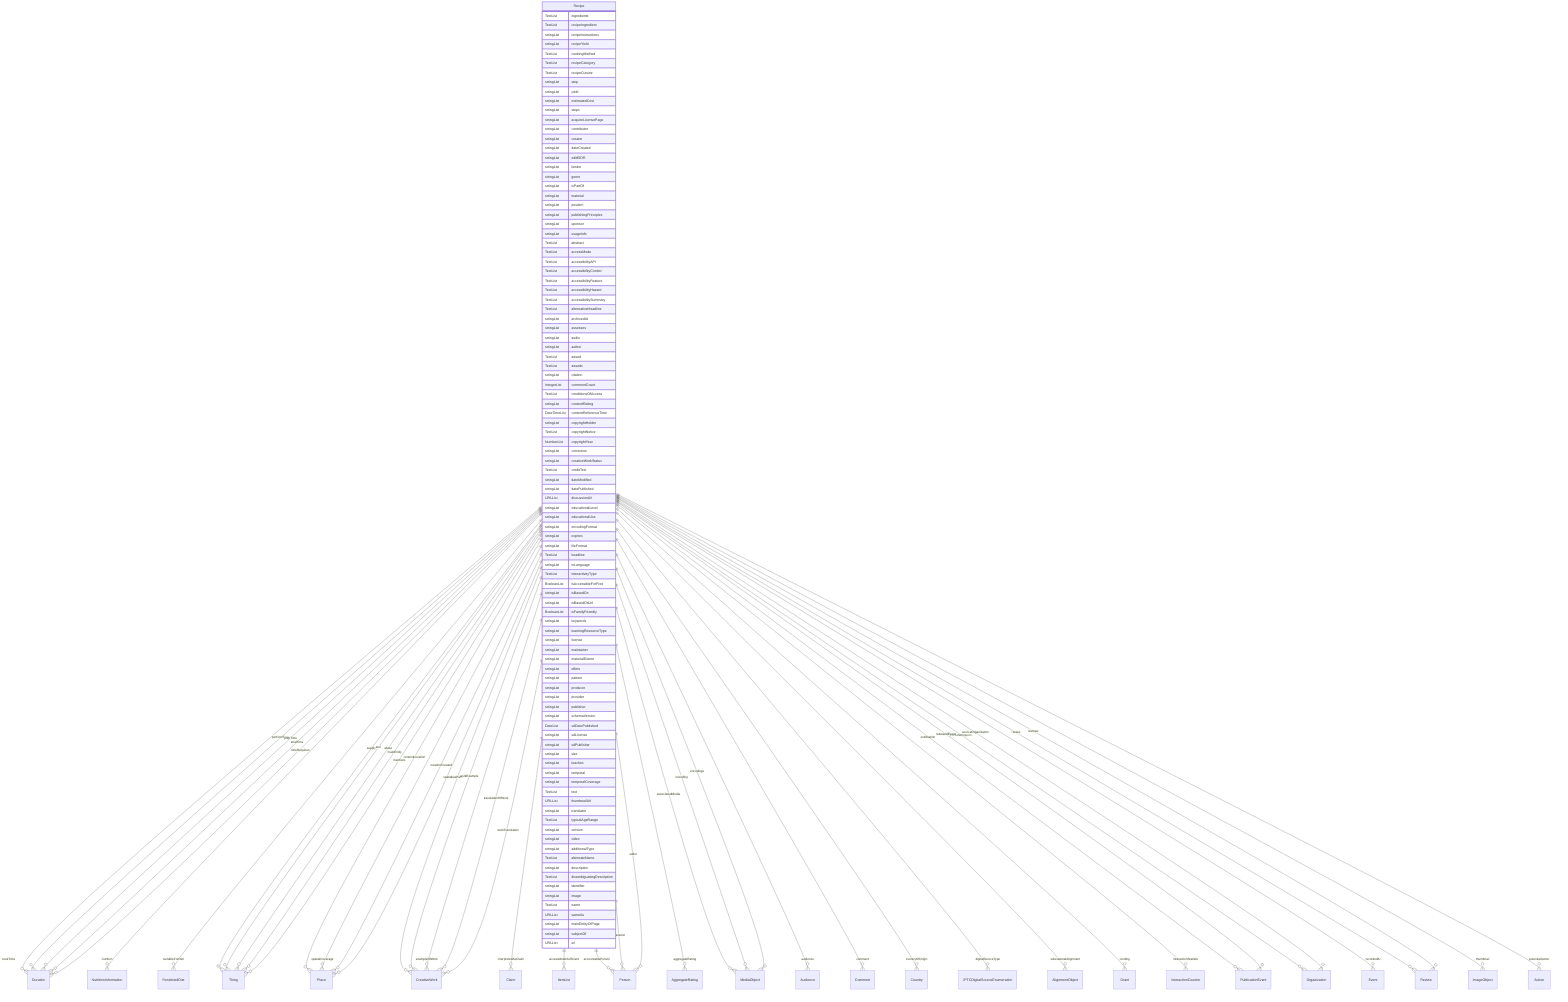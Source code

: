 erDiagram
Recipe {
    TextList ingredients  
    TextList recipeIngredient  
    stringList recipeInstructions  
    stringList recipeYield  
    TextList cookingMethod  
    TextList recipeCategory  
    TextList recipeCuisine  
    stringList step  
    stringList yield  
    stringList estimatedCost  
    stringList steps  
    stringList acquireLicensePage  
    stringList contributor  
    stringList creator  
    stringList dateCreated  
    stringList editEIDR  
    stringList funder  
    stringList genre  
    stringList isPartOf  
    stringList material  
    stringList position  
    stringList publishingPrinciples  
    stringList sponsor  
    stringList usageInfo  
    TextList abstract  
    TextList accessMode  
    TextList accessibilityAPI  
    TextList accessibilityControl  
    TextList accessibilityFeature  
    TextList accessibilityHazard  
    TextList accessibilitySummary  
    TextList alternativeHeadline  
    stringList archivedAt  
    stringList assesses  
    stringList audio  
    stringList author  
    TextList award  
    TextList awards  
    stringList citation  
    IntegerList commentCount  
    TextList conditionsOfAccess  
    stringList contentRating  
    DateTimeList contentReferenceTime  
    stringList copyrightHolder  
    TextList copyrightNotice  
    NumberList copyrightYear  
    stringList correction  
    stringList creativeWorkStatus  
    TextList creditText  
    stringList dateModified  
    stringList datePublished  
    URLList discussionUrl  
    stringList educationalLevel  
    stringList educationalUse  
    stringList encodingFormat  
    stringList expires  
    stringList fileFormat  
    TextList headline  
    stringList inLanguage  
    TextList interactivityType  
    BooleanList isAccessibleForFree  
    stringList isBasedOn  
    stringList isBasedOnUrl  
    BooleanList isFamilyFriendly  
    stringList keywords  
    stringList learningResourceType  
    stringList license  
    stringList maintainer  
    stringList materialExtent  
    stringList offers  
    stringList pattern  
    stringList producer  
    stringList provider  
    stringList publisher  
    stringList schemaVersion  
    DateList sdDatePublished  
    stringList sdLicense  
    stringList sdPublisher  
    stringList size  
    stringList teaches  
    stringList temporal  
    stringList temporalCoverage  
    TextList text  
    URLList thumbnailUrl  
    stringList translator  
    TextList typicalAgeRange  
    stringList version  
    stringList video  
    stringList additionalType  
    TextList alternateName  
    stringList description  
    TextList disambiguatingDescription  
    stringList identifier  
    stringList image  
    TextList name  
    URLList sameAs  
    stringList mainEntityOfPage  
    stringList subjectOf  
    URLList url  
}

Recipe ||--}o Duration : "cookTime"
Recipe ||--}o NutritionInformation : "nutrition"
Recipe ||--}o RestrictedDiet : "suitableForDiet"
Recipe ||--}o Duration : "performTime"
Recipe ||--}o Thing : "supply"
Recipe ||--}o Thing : "tool"
Recipe ||--}o Duration : "prepTime"
Recipe ||--}o Duration : "totalTime"
Recipe ||--}o Thing : "about"
Recipe ||--}o Place : "contentLocation"
Recipe ||--}o CreativeWork : "hasPart"
Recipe ||--}o Claim : "interpretedAsClaim"
Recipe ||--}o Thing : "mainEntity"
Recipe ||--}o Place : "spatialCoverage"
Recipe ||--}o CreativeWork : "workExample"
Recipe ||--}o ItemList : "accessModeSufficient"
Recipe ||--}o Person : "accountablePerson"
Recipe ||--}o AggregateRating : "aggregateRating"
Recipe ||--}o MediaObject : "associatedMedia"
Recipe ||--}o Audience : "audience"
Recipe ||--}o Person : "character"
Recipe ||--}o Comment : "comment"
Recipe ||--}o Country : "countryOfOrigin"
Recipe ||--}o IPTCDigitalSourceEnumeration : "digitalSourceType"
Recipe ||--}o Person : "editor"
Recipe ||--}o AlignmentObject : "educationalAlignment"
Recipe ||--}o MediaObject : "encoding"
Recipe ||--}o MediaObject : "encodings"
Recipe ||--}o CreativeWork : "exampleOfWork"
Recipe ||--}o Grant : "funding"
Recipe ||--}o InteractionCounter : "interactionStatistic"
Recipe ||--}o Place : "locationCreated"
Recipe ||--}o Thing : "mentions"
Recipe ||--}o PublicationEvent : "publication"
Recipe ||--}o Organization : "publisherImprint"
Recipe ||--}o Event : "recordedAt"
Recipe ||--}o PublicationEvent : "releasedEvent"
Recipe ||--}o Review : "review"
Recipe ||--}o Review : "reviews"
Recipe ||--}o Organization : "sourceOrganization"
Recipe ||--}o Place : "spatial"
Recipe ||--}o ImageObject : "thumbnail"
Recipe ||--}o Duration : "timeRequired"
Recipe ||--}o CreativeWork : "translationOfWork"
Recipe ||--}o CreativeWork : "workTranslation"
Recipe ||--}o Action : "potentialAction"